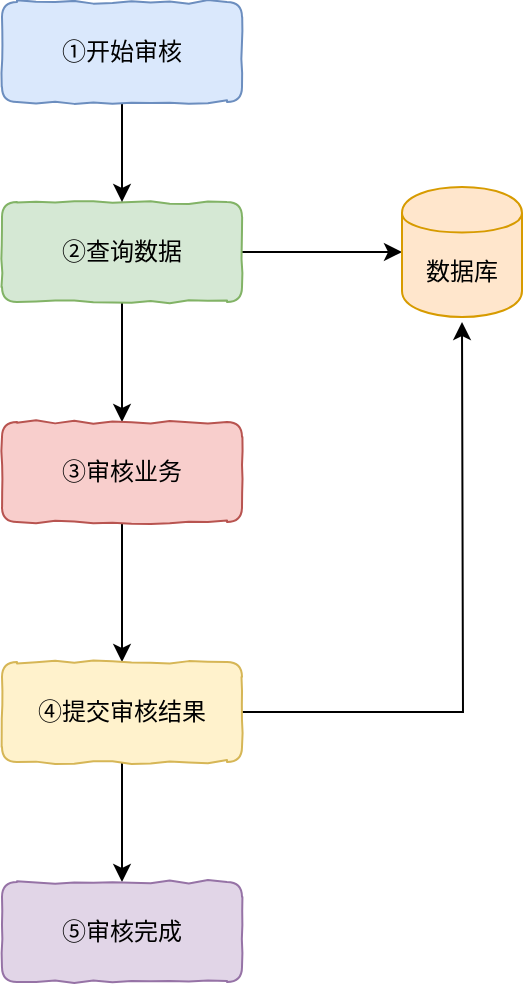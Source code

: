 <mxfile version="12.3.2" type="device" pages="1"><diagram id="2fW2FVP_G6HMw1OLK_Fq" name="第 1 页"><mxGraphModel dx="868" dy="554" grid="1" gridSize="10" guides="1" tooltips="1" connect="1" arrows="1" fold="1" page="1" pageScale="1" pageWidth="827" pageHeight="1169" math="0" shadow="0"><root><mxCell id="0"/><mxCell id="1" parent="0"/><mxCell id="PMAaPYTJhwqhdQfyas2b-4" style="edgeStyle=orthogonalEdgeStyle;rounded=0;orthogonalLoop=1;jettySize=auto;html=1;exitX=0.5;exitY=1;exitDx=0;exitDy=0;entryX=0.5;entryY=0;entryDx=0;entryDy=0;" edge="1" parent="1" source="PMAaPYTJhwqhdQfyas2b-1" target="PMAaPYTJhwqhdQfyas2b-5"><mxGeometry relative="1" as="geometry"><mxPoint x="280" y="250" as="targetPoint"/></mxGeometry></mxCell><mxCell id="PMAaPYTJhwqhdQfyas2b-10" value="" style="edgeStyle=orthogonalEdgeStyle;rounded=0;orthogonalLoop=1;jettySize=auto;html=1;entryX=0;entryY=0.5;entryDx=0;entryDy=0;" edge="1" parent="1" source="PMAaPYTJhwqhdQfyas2b-1" target="PMAaPYTJhwqhdQfyas2b-11"><mxGeometry relative="1" as="geometry"><mxPoint x="420" y="175" as="targetPoint"/></mxGeometry></mxCell><mxCell id="PMAaPYTJhwqhdQfyas2b-1" value="②查询数据" style="rounded=1;whiteSpace=wrap;html=1;comic=1;fillColor=#d5e8d4;strokeColor=#82b366;" vertex="1" parent="1"><mxGeometry x="220" y="150" width="120" height="50" as="geometry"/></mxCell><mxCell id="PMAaPYTJhwqhdQfyas2b-3" style="edgeStyle=orthogonalEdgeStyle;rounded=0;orthogonalLoop=1;jettySize=auto;html=1;exitX=0.5;exitY=1;exitDx=0;exitDy=0;" edge="1" parent="1" source="PMAaPYTJhwqhdQfyas2b-2" target="PMAaPYTJhwqhdQfyas2b-1"><mxGeometry relative="1" as="geometry"/></mxCell><mxCell id="PMAaPYTJhwqhdQfyas2b-2" value="①开始审核" style="rounded=1;whiteSpace=wrap;html=1;comic=1;fillColor=#dae8fc;strokeColor=#6c8ebf;" vertex="1" parent="1"><mxGeometry x="220" y="50" width="120" height="50" as="geometry"/></mxCell><mxCell id="PMAaPYTJhwqhdQfyas2b-7" value="" style="edgeStyle=orthogonalEdgeStyle;rounded=0;orthogonalLoop=1;jettySize=auto;html=1;" edge="1" parent="1" source="PMAaPYTJhwqhdQfyas2b-5" target="PMAaPYTJhwqhdQfyas2b-6"><mxGeometry relative="1" as="geometry"/></mxCell><mxCell id="PMAaPYTJhwqhdQfyas2b-5" value="③审核业务" style="rounded=1;whiteSpace=wrap;html=1;comic=1;fillColor=#f8cecc;strokeColor=#b85450;" vertex="1" parent="1"><mxGeometry x="220" y="260" width="120" height="50" as="geometry"/></mxCell><mxCell id="PMAaPYTJhwqhdQfyas2b-14" style="edgeStyle=orthogonalEdgeStyle;rounded=0;orthogonalLoop=1;jettySize=auto;html=1;exitX=1;exitY=0.5;exitDx=0;exitDy=0;" edge="1" parent="1" source="PMAaPYTJhwqhdQfyas2b-6"><mxGeometry relative="1" as="geometry"><mxPoint x="450" y="210" as="targetPoint"/></mxGeometry></mxCell><mxCell id="PMAaPYTJhwqhdQfyas2b-16" value="" style="edgeStyle=orthogonalEdgeStyle;rounded=0;orthogonalLoop=1;jettySize=auto;html=1;" edge="1" parent="1" source="PMAaPYTJhwqhdQfyas2b-6" target="PMAaPYTJhwqhdQfyas2b-15"><mxGeometry relative="1" as="geometry"/></mxCell><mxCell id="PMAaPYTJhwqhdQfyas2b-6" value="④提交审核结果" style="rounded=1;whiteSpace=wrap;html=1;comic=1;fillColor=#fff2cc;strokeColor=#d6b656;" vertex="1" parent="1"><mxGeometry x="220" y="380" width="120" height="50" as="geometry"/></mxCell><mxCell id="PMAaPYTJhwqhdQfyas2b-15" value="⑤审核完成" style="rounded=1;whiteSpace=wrap;html=1;comic=1;fillColor=#e1d5e7;strokeColor=#9673a6;" vertex="1" parent="1"><mxGeometry x="220" y="490" width="120" height="50" as="geometry"/></mxCell><mxCell id="PMAaPYTJhwqhdQfyas2b-11" value="数据库" style="shape=cylinder;whiteSpace=wrap;html=1;boundedLbl=1;backgroundOutline=1;fillColor=#ffe6cc;strokeColor=#d79b00;" vertex="1" parent="1"><mxGeometry x="420" y="142.5" width="60" height="65" as="geometry"/></mxCell></root></mxGraphModel></diagram></mxfile>